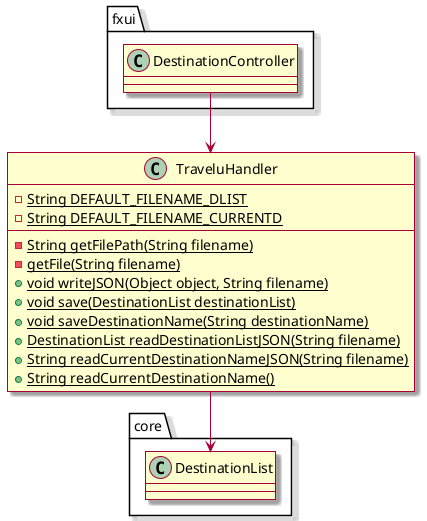 @startuml cdPersistence
skin rose
skinparam linetype ortho

package core {
    class DestinationList
}

package fxui {
    class DestinationController
    'class DestinationListController
}

class TraveluHandler {
    - {static} String DEFAULT_FILENAME_DLIST
    - {static} String DEFAULT_FILENAME_CURRENTD

    - {static} String getFilePath(String filename)
    - {static} getFile(String filename)
    + {static} void writeJSON(Object object, String filename)
    + {static} void save(DestinationList destinationList)
    + {static} void saveDestinationName(String destinationName)
    + {static} DestinationList readDestinationListJSON(String filename)
    + {static} String readCurrentDestinationNameJSON(String filename)
    + {static} String readCurrentDestinationName()
}

DestinationController --> TraveluHandler
TraveluHandler --> DestinationList
@enduml